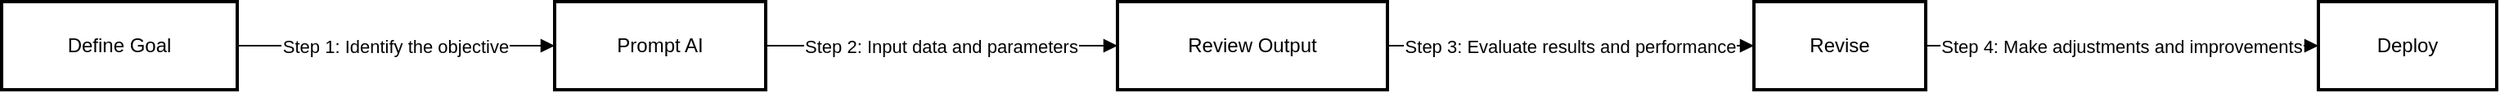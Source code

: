<mxfile version="28.0.7">
  <diagram name="Page-1" id="C9vkqWfPKVjrr_NJutsa">
    <mxGraphModel>
      <root>
        <mxCell id="0" />
        <mxCell id="1" parent="0" />
        <mxCell id="2" value="Define Goal" style="whiteSpace=wrap;strokeWidth=2;" vertex="1" parent="1">
          <mxGeometry x="8" y="8" width="144" height="54" as="geometry" />
        </mxCell>
        <mxCell id="3" value="Prompt AI" style="whiteSpace=wrap;strokeWidth=2;" vertex="1" parent="1">
          <mxGeometry x="346" y="8" width="129" height="54" as="geometry" />
        </mxCell>
        <mxCell id="4" value="Review Output" style="whiteSpace=wrap;strokeWidth=2;" vertex="1" parent="1">
          <mxGeometry x="690" y="8" width="165" height="54" as="geometry" />
        </mxCell>
        <mxCell id="5" value="Revise" style="whiteSpace=wrap;strokeWidth=2;" vertex="1" parent="1">
          <mxGeometry x="1079" y="8" width="105" height="54" as="geometry" />
        </mxCell>
        <mxCell id="6" value="Deploy" style="whiteSpace=wrap;strokeWidth=2;" vertex="1" parent="1">
          <mxGeometry x="1424" y="8" width="109" height="54" as="geometry" />
        </mxCell>
        <mxCell id="7" value="Step 1: Identify the objective" style="curved=1;startArrow=none;endArrow=block;exitX=1;exitY=0.5;entryX=0;entryY=0.5;" edge="1" parent="1" source="2" target="3">
          <mxGeometry relative="1" as="geometry">
            <Array as="points" />
          </mxGeometry>
        </mxCell>
        <mxCell id="8" value="Step 2: Input data and parameters" style="curved=1;startArrow=none;endArrow=block;exitX=1;exitY=0.5;entryX=0;entryY=0.5;" edge="1" parent="1" source="3" target="4">
          <mxGeometry relative="1" as="geometry">
            <Array as="points" />
          </mxGeometry>
        </mxCell>
        <mxCell id="9" value="Step 3: Evaluate results and performance" style="curved=1;startArrow=none;endArrow=block;exitX=1;exitY=0.5;entryX=0;entryY=0.5;" edge="1" parent="1" source="4" target="5">
          <mxGeometry relative="1" as="geometry">
            <Array as="points" />
          </mxGeometry>
        </mxCell>
        <mxCell id="10" value="Step 4: Make adjustments and improvements" style="curved=1;startArrow=none;endArrow=block;exitX=1;exitY=0.5;entryX=0;entryY=0.5;" edge="1" parent="1" source="5" target="6">
          <mxGeometry relative="1" as="geometry">
            <Array as="points" />
          </mxGeometry>
        </mxCell>
      </root>
    </mxGraphModel>
  </diagram>
</mxfile>
